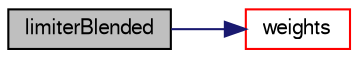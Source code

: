 digraph "limiterBlended"
{
  bgcolor="transparent";
  edge [fontname="FreeSans",fontsize="10",labelfontname="FreeSans",labelfontsize="10"];
  node [fontname="FreeSans",fontsize="10",shape=record];
  rankdir="LR";
  Node2 [label="limiterBlended",height=0.2,width=0.4,color="black", fillcolor="grey75", style="filled", fontcolor="black"];
  Node2 -> Node3 [color="midnightblue",fontsize="10",style="solid",fontname="FreeSans"];
  Node3 [label="weights",height=0.2,width=0.4,color="red",URL="$a23182.html#a3850190d622c7d30ee9b7357d248d2b4",tooltip="Return the interpolation weighting factors. "];
}
